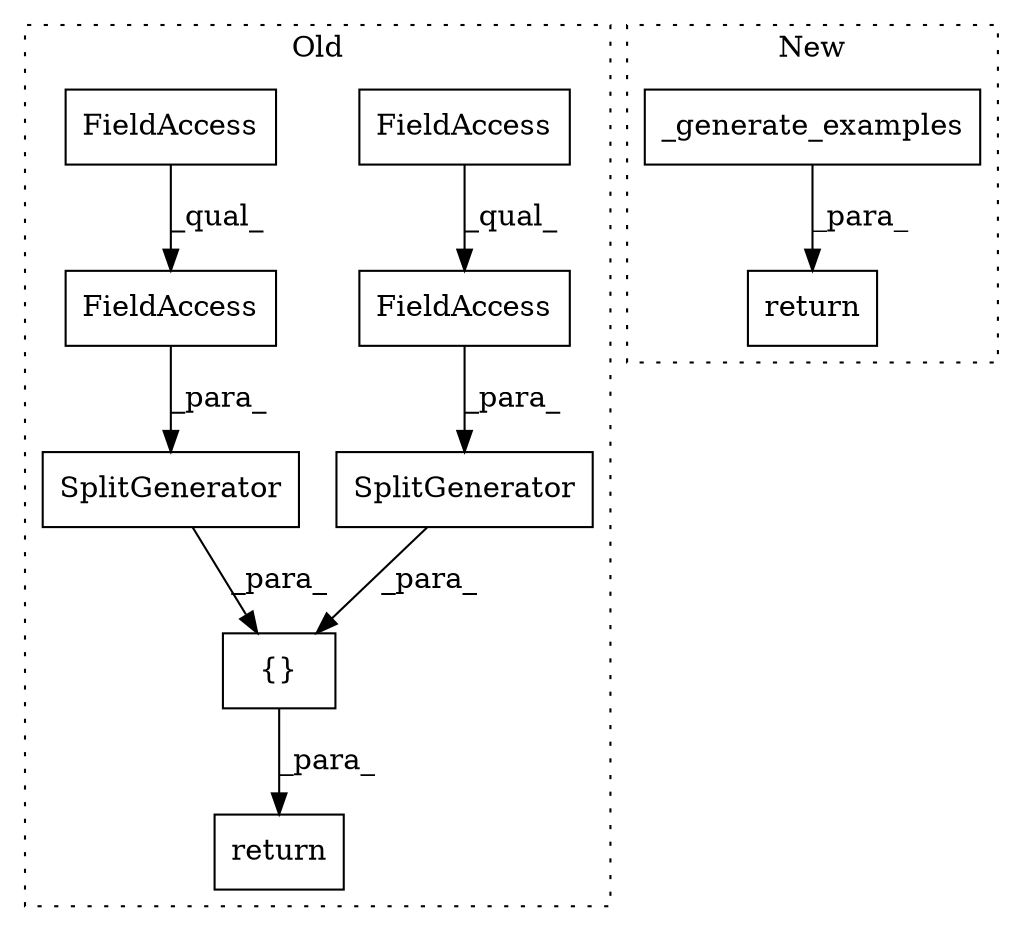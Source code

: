 digraph G {
subgraph cluster0 {
1 [label="return" a="41" s="6350" l="7" shape="box"];
3 [label="{}" a="4" s="6366,6506" l="1,1" shape="box"];
4 [label="SplitGenerator" a="32" s="6374,6434" l="15,1" shape="box"];
6 [label="FieldAccess" a="22" s="6389" l="18" shape="box"];
7 [label="FieldAccess" a="22" s="6389" l="12" shape="box"];
8 [label="SplitGenerator" a="32" s="6443,6505" l="15,1" shape="box"];
9 [label="FieldAccess" a="22" s="6458" l="17" shape="box"];
10 [label="FieldAccess" a="22" s="6458" l="12" shape="box"];
label = "Old";
style="dotted";
}
subgraph cluster1 {
2 [label="_generate_examples" a="32" s="6387,6418" l="19,1" shape="box"];
5 [label="return" a="41" s="6318" l="7" shape="box"];
label = "New";
style="dotted";
}
2 -> 5 [label="_para_"];
3 -> 1 [label="_para_"];
4 -> 3 [label="_para_"];
6 -> 4 [label="_para_"];
7 -> 6 [label="_qual_"];
8 -> 3 [label="_para_"];
9 -> 8 [label="_para_"];
10 -> 9 [label="_qual_"];
}